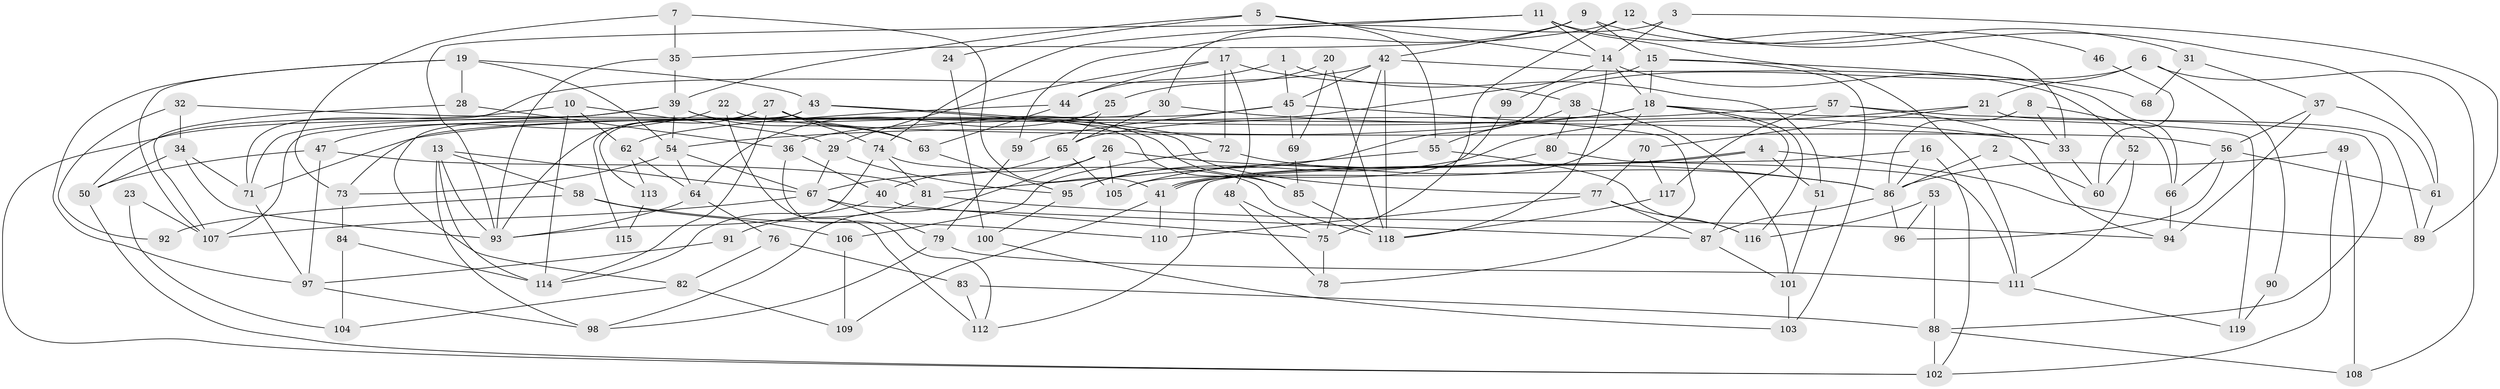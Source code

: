 // coarse degree distribution, {4: 0.25, 8: 0.03571428571428571, 3: 0.2619047619047619, 5: 0.20238095238095238, 7: 0.07142857142857142, 6: 0.09523809523809523, 2: 0.047619047619047616, 10: 0.023809523809523808, 9: 0.011904761904761904}
// Generated by graph-tools (version 1.1) at 2025/37/03/04/25 23:37:03]
// undirected, 119 vertices, 238 edges
graph export_dot {
  node [color=gray90,style=filled];
  1;
  2;
  3;
  4;
  5;
  6;
  7;
  8;
  9;
  10;
  11;
  12;
  13;
  14;
  15;
  16;
  17;
  18;
  19;
  20;
  21;
  22;
  23;
  24;
  25;
  26;
  27;
  28;
  29;
  30;
  31;
  32;
  33;
  34;
  35;
  36;
  37;
  38;
  39;
  40;
  41;
  42;
  43;
  44;
  45;
  46;
  47;
  48;
  49;
  50;
  51;
  52;
  53;
  54;
  55;
  56;
  57;
  58;
  59;
  60;
  61;
  62;
  63;
  64;
  65;
  66;
  67;
  68;
  69;
  70;
  71;
  72;
  73;
  74;
  75;
  76;
  77;
  78;
  79;
  80;
  81;
  82;
  83;
  84;
  85;
  86;
  87;
  88;
  89;
  90;
  91;
  92;
  93;
  94;
  95;
  96;
  97;
  98;
  99;
  100;
  101;
  102;
  103;
  104;
  105;
  106;
  107;
  108;
  109;
  110;
  111;
  112;
  113;
  114;
  115;
  116;
  117;
  118;
  119;
  1 -- 45;
  1 -- 44;
  1 -- 51;
  2 -- 60;
  2 -- 86;
  3 -- 14;
  3 -- 89;
  3 -- 30;
  4 -- 41;
  4 -- 41;
  4 -- 51;
  4 -- 89;
  5 -- 55;
  5 -- 14;
  5 -- 24;
  5 -- 39;
  6 -- 95;
  6 -- 21;
  6 -- 90;
  6 -- 108;
  7 -- 35;
  7 -- 41;
  7 -- 73;
  8 -- 86;
  8 -- 66;
  8 -- 33;
  9 -- 59;
  9 -- 42;
  9 -- 15;
  9 -- 46;
  10 -- 62;
  10 -- 29;
  10 -- 50;
  10 -- 114;
  11 -- 14;
  11 -- 33;
  11 -- 74;
  11 -- 93;
  11 -- 111;
  12 -- 35;
  12 -- 75;
  12 -- 31;
  12 -- 61;
  13 -- 67;
  13 -- 93;
  13 -- 58;
  13 -- 98;
  13 -- 114;
  14 -- 118;
  14 -- 18;
  14 -- 66;
  14 -- 99;
  15 -- 18;
  15 -- 36;
  15 -- 68;
  15 -- 103;
  16 -- 102;
  16 -- 86;
  16 -- 112;
  17 -- 38;
  17 -- 48;
  17 -- 29;
  17 -- 44;
  17 -- 72;
  18 -- 54;
  18 -- 71;
  18 -- 41;
  18 -- 87;
  18 -- 116;
  18 -- 119;
  19 -- 97;
  19 -- 107;
  19 -- 28;
  19 -- 43;
  19 -- 54;
  20 -- 118;
  20 -- 69;
  20 -- 25;
  21 -- 89;
  21 -- 95;
  21 -- 70;
  22 -- 112;
  22 -- 56;
  22 -- 47;
  23 -- 104;
  23 -- 107;
  24 -- 100;
  25 -- 64;
  25 -- 65;
  26 -- 40;
  26 -- 86;
  26 -- 98;
  26 -- 105;
  27 -- 74;
  27 -- 114;
  27 -- 63;
  27 -- 85;
  27 -- 93;
  27 -- 115;
  28 -- 107;
  28 -- 36;
  29 -- 67;
  29 -- 95;
  30 -- 65;
  30 -- 33;
  30 -- 107;
  31 -- 37;
  31 -- 68;
  32 -- 33;
  32 -- 34;
  32 -- 92;
  33 -- 60;
  34 -- 50;
  34 -- 93;
  34 -- 71;
  35 -- 39;
  35 -- 93;
  36 -- 40;
  36 -- 112;
  37 -- 56;
  37 -- 94;
  37 -- 61;
  38 -- 80;
  38 -- 55;
  38 -- 101;
  39 -- 71;
  39 -- 54;
  39 -- 63;
  39 -- 85;
  39 -- 102;
  40 -- 114;
  40 -- 75;
  41 -- 109;
  41 -- 110;
  42 -- 118;
  42 -- 71;
  42 -- 45;
  42 -- 52;
  42 -- 75;
  43 -- 77;
  43 -- 72;
  43 -- 82;
  43 -- 113;
  44 -- 63;
  44 -- 62;
  45 -- 73;
  45 -- 59;
  45 -- 69;
  45 -- 78;
  46 -- 60;
  47 -- 50;
  47 -- 81;
  47 -- 97;
  48 -- 78;
  48 -- 75;
  49 -- 108;
  49 -- 86;
  49 -- 102;
  50 -- 102;
  51 -- 101;
  52 -- 111;
  52 -- 60;
  53 -- 88;
  53 -- 116;
  53 -- 96;
  54 -- 64;
  54 -- 67;
  54 -- 73;
  55 -- 81;
  55 -- 116;
  56 -- 96;
  56 -- 61;
  56 -- 66;
  57 -- 94;
  57 -- 65;
  57 -- 88;
  57 -- 117;
  58 -- 106;
  58 -- 92;
  58 -- 110;
  59 -- 79;
  61 -- 89;
  62 -- 64;
  62 -- 113;
  63 -- 95;
  64 -- 93;
  64 -- 76;
  65 -- 67;
  65 -- 105;
  66 -- 94;
  67 -- 87;
  67 -- 79;
  67 -- 107;
  69 -- 85;
  70 -- 117;
  70 -- 77;
  71 -- 97;
  72 -- 86;
  72 -- 106;
  73 -- 84;
  74 -- 93;
  74 -- 81;
  74 -- 118;
  75 -- 78;
  76 -- 83;
  76 -- 82;
  77 -- 110;
  77 -- 87;
  77 -- 116;
  79 -- 98;
  79 -- 111;
  80 -- 111;
  80 -- 105;
  81 -- 91;
  81 -- 94;
  82 -- 104;
  82 -- 109;
  83 -- 112;
  83 -- 88;
  84 -- 114;
  84 -- 104;
  85 -- 118;
  86 -- 87;
  86 -- 96;
  87 -- 101;
  88 -- 102;
  88 -- 108;
  90 -- 119;
  91 -- 97;
  95 -- 100;
  97 -- 98;
  99 -- 105;
  100 -- 103;
  101 -- 103;
  106 -- 109;
  111 -- 119;
  113 -- 115;
  117 -- 118;
}
